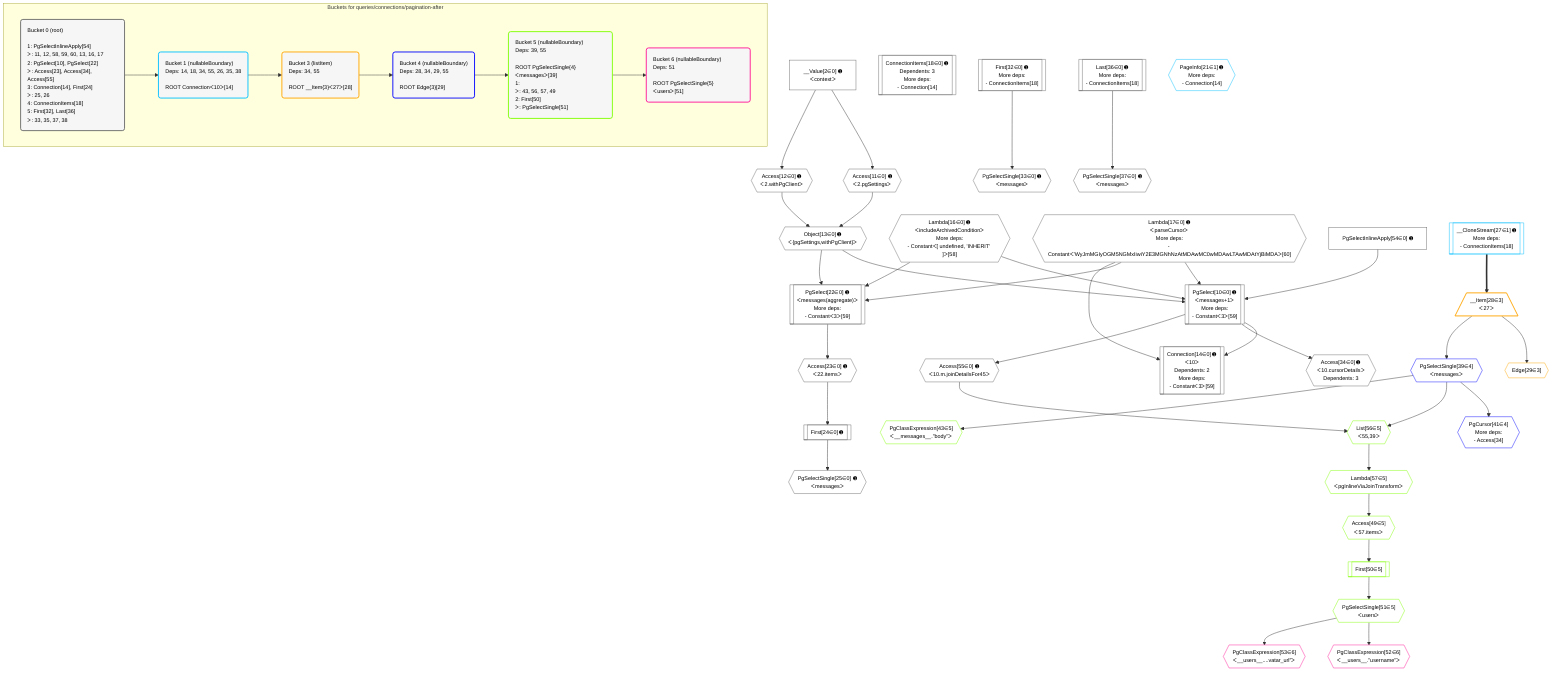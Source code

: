 %%{init: {'themeVariables': { 'fontSize': '12px'}}}%%
graph TD
    classDef path fill:#eee,stroke:#000,color:#000
    classDef plan fill:#fff,stroke-width:1px,color:#000
    classDef itemplan fill:#fff,stroke-width:2px,color:#000
    classDef unbatchedplan fill:#dff,stroke-width:1px,color:#000
    classDef sideeffectplan fill:#fcc,stroke-width:2px,color:#000
    classDef bucket fill:#f6f6f6,color:#000,stroke-width:2px,text-align:left

    subgraph "Buckets for queries/connections/pagination-after"
    Bucket0("Bucket 0 (root)<br /><br />1: PgSelectInlineApply[54]<br />ᐳ: 11, 12, 58, 59, 60, 13, 16, 17<br />2: PgSelect[10], PgSelect[22]<br />ᐳ: Access[23], Access[34], Access[55]<br />3: Connection[14], First[24]<br />ᐳ: 25, 26<br />4: ConnectionItems[18]<br />5: First[32], Last[36]<br />ᐳ: 33, 35, 37, 38"):::bucket
    Bucket1("Bucket 1 (nullableBoundary)<br />Deps: 14, 18, 34, 55, 26, 35, 38<br /><br />ROOT Connectionᐸ10ᐳ[14]"):::bucket
    Bucket3("Bucket 3 (listItem)<br />Deps: 34, 55<br /><br />ROOT __Item{3}ᐸ27ᐳ[28]"):::bucket
    Bucket4("Bucket 4 (nullableBoundary)<br />Deps: 28, 34, 29, 55<br /><br />ROOT Edge{3}[29]"):::bucket
    Bucket5("Bucket 5 (nullableBoundary)<br />Deps: 39, 55<br /><br />ROOT PgSelectSingle{4}ᐸmessagesᐳ[39]<br />1: <br />ᐳ: 43, 56, 57, 49<br />2: First[50]<br />ᐳ: PgSelectSingle[51]"):::bucket
    Bucket6("Bucket 6 (nullableBoundary)<br />Deps: 51<br /><br />ROOT PgSelectSingle{5}ᐸusersᐳ[51]"):::bucket
    end
    Bucket0 --> Bucket1
    Bucket1 --> Bucket3
    Bucket3 --> Bucket4
    Bucket4 --> Bucket5
    Bucket5 --> Bucket6

    %% plan dependencies
    PgSelect10[["PgSelect[10∈0] ➊<br />ᐸmessages+1ᐳ<br />More deps:<br />- Constantᐸ3ᐳ[59]"]]:::plan
    Object13{{"Object[13∈0] ➊<br />ᐸ{pgSettings,withPgClient}ᐳ"}}:::plan
    Lambda16{{"Lambda[16∈0] ➊<br />ᐸincludeArchivedConditionᐳ<br />More deps:<br />- Constantᐸ[ undefined, 'INHERIT' ]ᐳ[58]"}}:::plan
    Lambda17{{"Lambda[17∈0] ➊<br />ᐸparseCursorᐳ<br />More deps:<br />- Constantᐸ'WyJmMGIyOGM5NGMxIiwiY2E3MGNhNzAtMDAwMC0wMDAwLTAwMDAtYjBiMDAᐳ[60]"}}:::plan
    PgSelectInlineApply54["PgSelectInlineApply[54∈0] ➊"]:::plan
    Object13 & Lambda16 & Lambda17 & PgSelectInlineApply54 --> PgSelect10
    PgSelect22[["PgSelect[22∈0] ➊<br />ᐸmessages(aggregate)ᐳ<br />More deps:<br />- Constantᐸ3ᐳ[59]"]]:::plan
    Object13 & Lambda16 & Lambda17 --> PgSelect22
    Connection14[["Connection[14∈0] ➊<br />ᐸ10ᐳ<br />Dependents: 2<br />More deps:<br />- Constantᐸ3ᐳ[59]"]]:::plan
    PgSelect10 & Lambda17 --> Connection14
    Access11{{"Access[11∈0] ➊<br />ᐸ2.pgSettingsᐳ"}}:::plan
    Access12{{"Access[12∈0] ➊<br />ᐸ2.withPgClientᐳ"}}:::plan
    Access11 & Access12 --> Object13
    __Value2["__Value[2∈0] ➊<br />ᐸcontextᐳ"]:::plan
    __Value2 --> Access11
    __Value2 --> Access12
    ConnectionItems18[["ConnectionItems[18∈0] ➊<br />Dependents: 3<br />More deps:<br />- Connection[14]"]]:::plan
    Access23{{"Access[23∈0] ➊<br />ᐸ22.itemsᐳ"}}:::plan
    PgSelect22 --> Access23
    First24[["First[24∈0] ➊"]]:::plan
    Access23 --> First24
    PgSelectSingle25{{"PgSelectSingle[25∈0] ➊<br />ᐸmessagesᐳ"}}:::plan
    First24 --> PgSelectSingle25
    First32[["First[32∈0] ➊<br />More deps:<br />- ConnectionItems[18]"]]:::plan
    PgSelectSingle33{{"PgSelectSingle[33∈0] ➊<br />ᐸmessagesᐳ"}}:::plan
    First32 --> PgSelectSingle33
    Access34{{"Access[34∈0] ➊<br />ᐸ10.cursorDetailsᐳ<br />Dependents: 3"}}:::plan
    PgSelect10 --> Access34
    Last36[["Last[36∈0] ➊<br />More deps:<br />- ConnectionItems[18]"]]:::plan
    PgSelectSingle37{{"PgSelectSingle[37∈0] ➊<br />ᐸmessagesᐳ"}}:::plan
    Last36 --> PgSelectSingle37
    Access55{{"Access[55∈0] ➊<br />ᐸ10.m.joinDetailsFor45ᐳ"}}:::plan
    PgSelect10 --> Access55
    PageInfo21{{"PageInfo[21∈1] ➊<br />More deps:<br />- Connection[14]"}}:::plan
    __CloneStream27[["__CloneStream[27∈1] ➊<br />More deps:<br />- ConnectionItems[18]"]]:::plan
    __Item28[/"__Item[28∈3]<br />ᐸ27ᐳ"\]:::itemplan
    __CloneStream27 ==> __Item28
    Edge29{{"Edge[29∈3]"}}:::plan
    __Item28 --> Edge29
    PgCursor41{{"PgCursor[41∈4]<br />More deps:<br />- Access[34]"}}:::plan
    PgSelectSingle39{{"PgSelectSingle[39∈4]<br />ᐸmessagesᐳ"}}:::plan
    PgSelectSingle39 --> PgCursor41
    __Item28 --> PgSelectSingle39
    List56{{"List[56∈5]<br />ᐸ55,39ᐳ"}}:::plan
    Access55 & PgSelectSingle39 --> List56
    PgClassExpression43{{"PgClassExpression[43∈5]<br />ᐸ__messages__.”body”ᐳ"}}:::plan
    PgSelectSingle39 --> PgClassExpression43
    Access49{{"Access[49∈5]<br />ᐸ57.itemsᐳ"}}:::plan
    Lambda57{{"Lambda[57∈5]<br />ᐸpgInlineViaJoinTransformᐳ"}}:::plan
    Lambda57 --> Access49
    First50[["First[50∈5]"]]:::plan
    Access49 --> First50
    PgSelectSingle51{{"PgSelectSingle[51∈5]<br />ᐸusersᐳ"}}:::plan
    First50 --> PgSelectSingle51
    List56 --> Lambda57
    PgClassExpression52{{"PgClassExpression[52∈6]<br />ᐸ__users__.”username”ᐳ"}}:::plan
    PgSelectSingle51 --> PgClassExpression52
    PgClassExpression53{{"PgClassExpression[53∈6]<br />ᐸ__users__....vatar_url”ᐳ"}}:::plan
    PgSelectSingle51 --> PgClassExpression53

    %% define steps
    classDef bucket0 stroke:#696969
    class Bucket0,__Value2,PgSelect10,Access11,Access12,Object13,Connection14,Lambda16,Lambda17,ConnectionItems18,PgSelect22,Access23,First24,PgSelectSingle25,First32,PgSelectSingle33,Access34,Last36,PgSelectSingle37,PgSelectInlineApply54,Access55 bucket0
    classDef bucket1 stroke:#00bfff
    class Bucket1,PageInfo21,__CloneStream27 bucket1
    classDef bucket3 stroke:#ffa500
    class Bucket3,__Item28,Edge29 bucket3
    classDef bucket4 stroke:#0000ff
    class Bucket4,PgSelectSingle39,PgCursor41 bucket4
    classDef bucket5 stroke:#7fff00
    class Bucket5,PgClassExpression43,Access49,First50,PgSelectSingle51,List56,Lambda57 bucket5
    classDef bucket6 stroke:#ff1493
    class Bucket6,PgClassExpression52,PgClassExpression53 bucket6